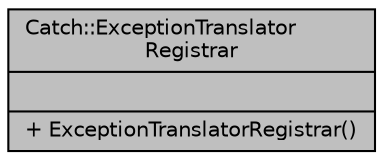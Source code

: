 digraph "Catch::ExceptionTranslatorRegistrar"
{
  edge [fontname="Helvetica",fontsize="10",labelfontname="Helvetica",labelfontsize="10"];
  node [fontname="Helvetica",fontsize="10",shape=record];
  Node1 [label="{Catch::ExceptionTranslator\lRegistrar\n||+ ExceptionTranslatorRegistrar()\l}",height=0.2,width=0.4,color="black", fillcolor="grey75", style="filled", fontcolor="black"];
}

